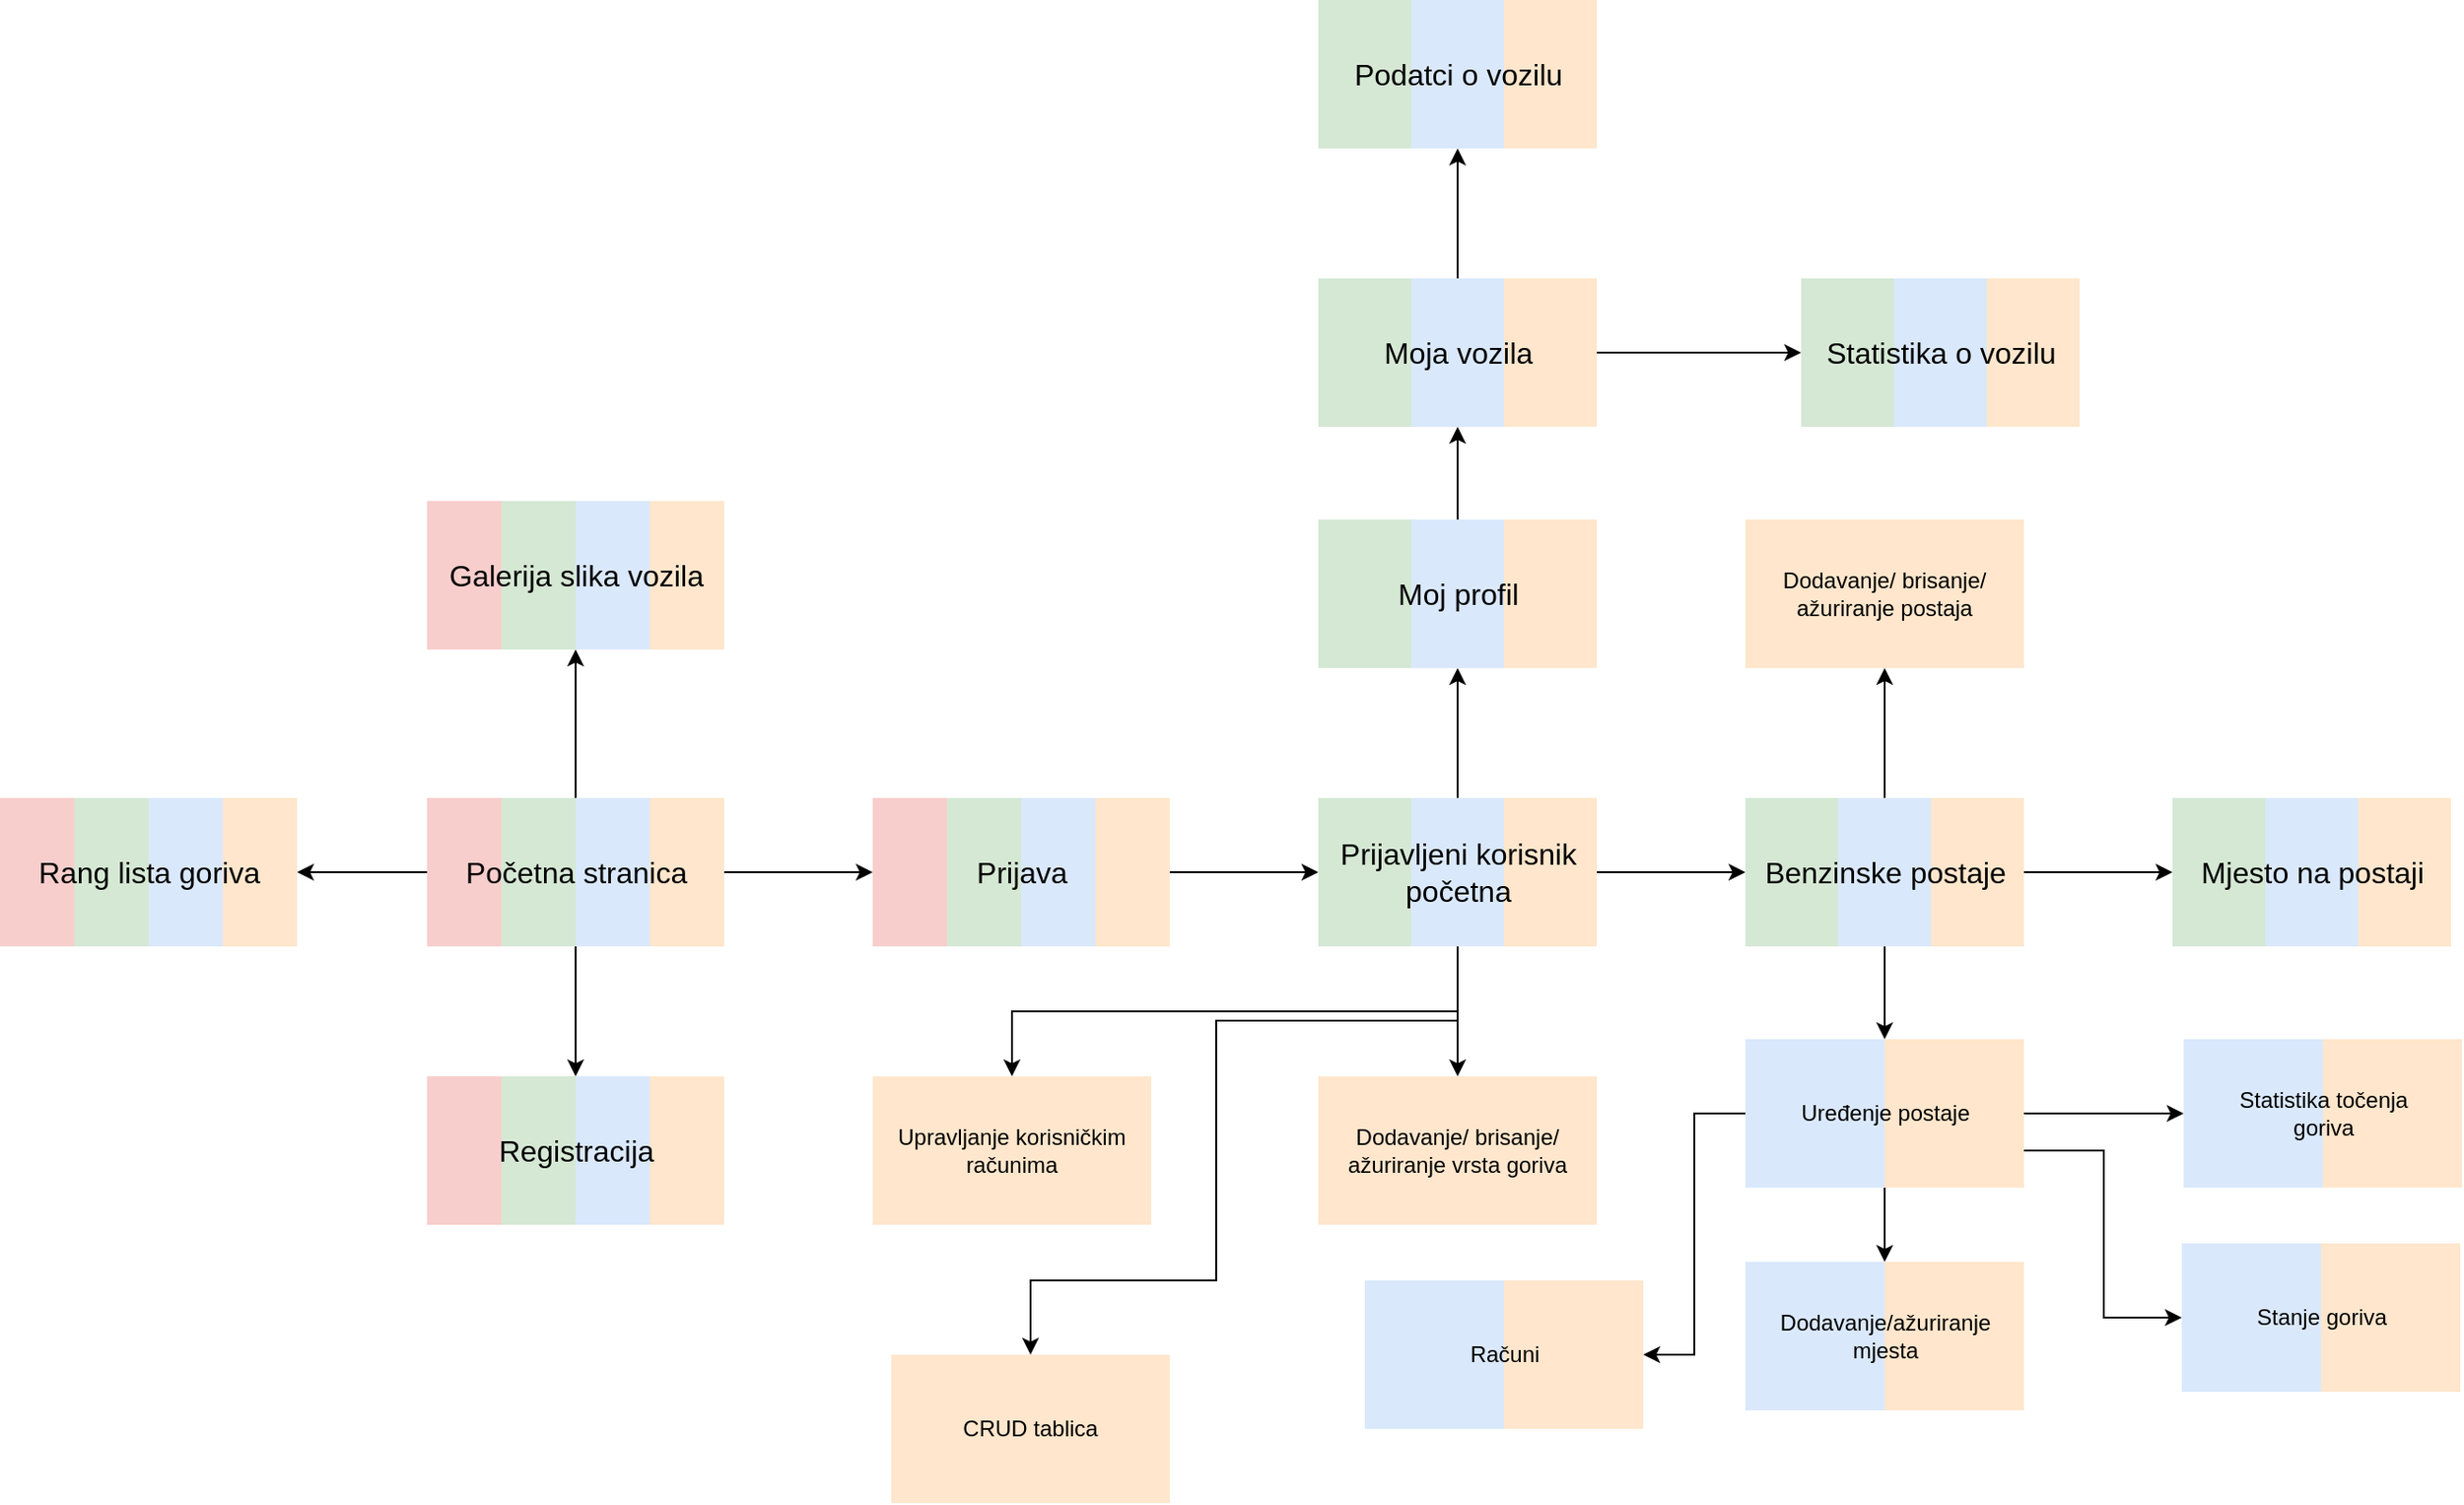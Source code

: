 <mxfile version="17.4.2" type="device"><diagram id="PkDbIp5blFTOIFrOfP-u" name="Page-1"><mxGraphModel dx="934" dy="1720" grid="1" gridSize="10" guides="1" tooltips="1" connect="1" arrows="1" fold="1" page="1" pageScale="1" pageWidth="850" pageHeight="1100" math="0" shadow="0"><root><mxCell id="0"/><mxCell id="1" parent="0"/><mxCell id="WoHFoV0sd90rXMUui4d6-1" style="edgeStyle=orthogonalEdgeStyle;rounded=0;orthogonalLoop=1;jettySize=auto;html=1;exitX=0;exitY=0.5;exitDx=0;exitDy=0;fontSize=16;" parent="1" source="WoHFoV0sd90rXMUui4d6-2" target="WoHFoV0sd90rXMUui4d6-24" edge="1"><mxGeometry relative="1" as="geometry"/></mxCell><mxCell id="WoHFoV0sd90rXMUui4d6-2" value="" style="rounded=0;whiteSpace=wrap;html=1;gradientDirection=east;strokeColor=none;fillColor=#f8cecc;" parent="1" vertex="1"><mxGeometry x="290" y="200" width="40" height="80" as="geometry"/></mxCell><mxCell id="WoHFoV0sd90rXMUui4d6-3" style="edgeStyle=orthogonalEdgeStyle;rounded=0;orthogonalLoop=1;jettySize=auto;html=1;exitX=1;exitY=0;exitDx=0;exitDy=0;entryX=1;entryY=1;entryDx=0;entryDy=0;fontSize=16;" parent="1" source="WoHFoV0sd90rXMUui4d6-4" target="WoHFoV0sd90rXMUui4d6-27" edge="1"><mxGeometry relative="1" as="geometry"/></mxCell><mxCell id="WoHFoV0sd90rXMUui4d6-4" value="" style="rounded=0;whiteSpace=wrap;html=1;gradientDirection=east;strokeColor=none;fillColor=#d5e8d4;" parent="1" vertex="1"><mxGeometry x="330" y="200" width="40" height="80" as="geometry"/></mxCell><mxCell id="WoHFoV0sd90rXMUui4d6-5" style="edgeStyle=orthogonalEdgeStyle;rounded=0;orthogonalLoop=1;jettySize=auto;html=1;exitX=0;exitY=1;exitDx=0;exitDy=0;entryX=0;entryY=0;entryDx=0;entryDy=0;fontSize=16;" parent="1" source="WoHFoV0sd90rXMUui4d6-6" target="WoHFoV0sd90rXMUui4d6-18" edge="1"><mxGeometry relative="1" as="geometry"/></mxCell><mxCell id="WoHFoV0sd90rXMUui4d6-6" value="" style="rounded=0;whiteSpace=wrap;html=1;gradientDirection=east;strokeColor=none;fillColor=#dae8fc;" parent="1" vertex="1"><mxGeometry x="370" y="200" width="40" height="80" as="geometry"/></mxCell><mxCell id="WoHFoV0sd90rXMUui4d6-7" style="edgeStyle=orthogonalEdgeStyle;rounded=0;orthogonalLoop=1;jettySize=auto;html=1;exitX=1;exitY=0.5;exitDx=0;exitDy=0;entryX=0;entryY=0.5;entryDx=0;entryDy=0;fontSize=16;" parent="1" source="WoHFoV0sd90rXMUui4d6-8" target="WoHFoV0sd90rXMUui4d6-10" edge="1"><mxGeometry relative="1" as="geometry"/></mxCell><mxCell id="WoHFoV0sd90rXMUui4d6-8" value="" style="rounded=0;whiteSpace=wrap;html=1;gradientDirection=east;strokeColor=none;fillColor=#ffe6cc;" parent="1" vertex="1"><mxGeometry x="410" y="200" width="40" height="80" as="geometry"/></mxCell><mxCell id="WoHFoV0sd90rXMUui4d6-9" value="&lt;font style=&quot;font-size: 16px&quot;&gt;Početna stranica&lt;/font&gt;" style="text;html=1;align=center;verticalAlign=middle;resizable=0;points=[];autosize=1;strokeColor=none;fillColor=none;" parent="1" vertex="1"><mxGeometry x="305" y="230" width="130" height="20" as="geometry"/></mxCell><mxCell id="WoHFoV0sd90rXMUui4d6-10" value="" style="rounded=0;whiteSpace=wrap;html=1;gradientDirection=east;strokeColor=none;fillColor=#f8cecc;" parent="1" vertex="1"><mxGeometry x="530" y="200" width="40" height="80" as="geometry"/></mxCell><mxCell id="WoHFoV0sd90rXMUui4d6-11" value="" style="rounded=0;whiteSpace=wrap;html=1;gradientDirection=east;strokeColor=none;fillColor=#d5e8d4;" parent="1" vertex="1"><mxGeometry x="570" y="200" width="40" height="80" as="geometry"/></mxCell><mxCell id="WoHFoV0sd90rXMUui4d6-12" value="" style="rounded=0;whiteSpace=wrap;html=1;gradientDirection=east;strokeColor=none;fillColor=#dae8fc;" parent="1" vertex="1"><mxGeometry x="610" y="200" width="40" height="80" as="geometry"/></mxCell><mxCell id="WoHFoV0sd90rXMUui4d6-13" style="edgeStyle=orthogonalEdgeStyle;rounded=0;orthogonalLoop=1;jettySize=auto;html=1;exitX=1;exitY=0.5;exitDx=0;exitDy=0;fontSize=16;" parent="1" source="WoHFoV0sd90rXMUui4d6-14" target="WoHFoV0sd90rXMUui4d6-31" edge="1"><mxGeometry relative="1" as="geometry"/></mxCell><mxCell id="WoHFoV0sd90rXMUui4d6-14" value="" style="rounded=0;whiteSpace=wrap;html=1;gradientDirection=east;strokeColor=none;fillColor=#ffe6cc;" parent="1" vertex="1"><mxGeometry x="650" y="200" width="40" height="80" as="geometry"/></mxCell><mxCell id="WoHFoV0sd90rXMUui4d6-15" value="&lt;font style=&quot;font-size: 16px&quot;&gt;Prijava&lt;br&gt;&lt;/font&gt;" style="text;html=1;align=center;verticalAlign=middle;resizable=0;points=[];autosize=1;strokeColor=none;fillColor=none;" parent="1" vertex="1"><mxGeometry x="580" y="230" width="60" height="20" as="geometry"/></mxCell><mxCell id="WoHFoV0sd90rXMUui4d6-16" value="" style="rounded=0;whiteSpace=wrap;html=1;gradientDirection=east;strokeColor=none;fillColor=#f8cecc;" parent="1" vertex="1"><mxGeometry x="290" y="350" width="40" height="80" as="geometry"/></mxCell><mxCell id="WoHFoV0sd90rXMUui4d6-17" value="" style="rounded=0;whiteSpace=wrap;html=1;gradientDirection=east;strokeColor=none;fillColor=#d5e8d4;" parent="1" vertex="1"><mxGeometry x="330" y="350" width="40" height="80" as="geometry"/></mxCell><mxCell id="WoHFoV0sd90rXMUui4d6-18" value="" style="rounded=0;whiteSpace=wrap;html=1;gradientDirection=east;strokeColor=none;fillColor=#dae8fc;" parent="1" vertex="1"><mxGeometry x="370" y="350" width="40" height="80" as="geometry"/></mxCell><mxCell id="WoHFoV0sd90rXMUui4d6-19" value="" style="rounded=0;whiteSpace=wrap;html=1;gradientDirection=east;strokeColor=none;fillColor=#ffe6cc;" parent="1" vertex="1"><mxGeometry x="410" y="350" width="40" height="80" as="geometry"/></mxCell><mxCell id="WoHFoV0sd90rXMUui4d6-20" value="&lt;font style=&quot;font-size: 16px&quot;&gt;Registracija&lt;br&gt;&lt;/font&gt;" style="text;html=1;align=center;verticalAlign=middle;resizable=0;points=[];autosize=1;strokeColor=none;fillColor=none;" parent="1" vertex="1"><mxGeometry x="320" y="380" width="100" height="20" as="geometry"/></mxCell><mxCell id="WoHFoV0sd90rXMUui4d6-21" value="" style="rounded=0;whiteSpace=wrap;html=1;gradientDirection=east;strokeColor=none;fillColor=#f8cecc;" parent="1" vertex="1"><mxGeometry x="60" y="200" width="40" height="80" as="geometry"/></mxCell><mxCell id="WoHFoV0sd90rXMUui4d6-22" value="" style="rounded=0;whiteSpace=wrap;html=1;gradientDirection=east;strokeColor=none;fillColor=#d5e8d4;" parent="1" vertex="1"><mxGeometry x="100" y="200" width="40" height="80" as="geometry"/></mxCell><mxCell id="WoHFoV0sd90rXMUui4d6-23" value="" style="rounded=0;whiteSpace=wrap;html=1;gradientDirection=east;strokeColor=none;fillColor=#dae8fc;" parent="1" vertex="1"><mxGeometry x="140" y="200" width="40" height="80" as="geometry"/></mxCell><mxCell id="WoHFoV0sd90rXMUui4d6-24" value="" style="rounded=0;whiteSpace=wrap;html=1;gradientDirection=east;strokeColor=none;fillColor=#ffe6cc;" parent="1" vertex="1"><mxGeometry x="180" y="200" width="40" height="80" as="geometry"/></mxCell><mxCell id="WoHFoV0sd90rXMUui4d6-25" value="&lt;font style=&quot;font-size: 16px&quot;&gt;Rang lista goriva&lt;/font&gt;" style="text;html=1;align=center;verticalAlign=middle;resizable=0;points=[];autosize=1;strokeColor=none;fillColor=none;" parent="1" vertex="1"><mxGeometry x="75" y="230" width="130" height="20" as="geometry"/></mxCell><mxCell id="WoHFoV0sd90rXMUui4d6-26" value="" style="rounded=0;whiteSpace=wrap;html=1;gradientDirection=east;strokeColor=none;fillColor=#f8cecc;" parent="1" vertex="1"><mxGeometry x="290" y="40" width="40" height="80" as="geometry"/></mxCell><mxCell id="WoHFoV0sd90rXMUui4d6-27" value="" style="rounded=0;whiteSpace=wrap;html=1;gradientDirection=east;strokeColor=none;fillColor=#d5e8d4;" parent="1" vertex="1"><mxGeometry x="330" y="40" width="40" height="80" as="geometry"/></mxCell><mxCell id="WoHFoV0sd90rXMUui4d6-28" value="" style="rounded=0;whiteSpace=wrap;html=1;gradientDirection=east;strokeColor=none;fillColor=#dae8fc;" parent="1" vertex="1"><mxGeometry x="370" y="40" width="40" height="80" as="geometry"/></mxCell><mxCell id="WoHFoV0sd90rXMUui4d6-29" value="" style="rounded=0;whiteSpace=wrap;html=1;gradientDirection=east;strokeColor=none;fillColor=#ffe6cc;" parent="1" vertex="1"><mxGeometry x="410" y="40" width="40" height="80" as="geometry"/></mxCell><mxCell id="WoHFoV0sd90rXMUui4d6-30" value="&lt;font style=&quot;font-size: 16px&quot;&gt;Galerija slika vozila&lt;/font&gt;" style="text;html=1;align=center;verticalAlign=middle;resizable=0;points=[];autosize=1;strokeColor=none;fillColor=none;" parent="1" vertex="1"><mxGeometry x="295" y="70" width="150" height="20" as="geometry"/></mxCell><mxCell id="WoHFoV0sd90rXMUui4d6-31" value="" style="rounded=0;whiteSpace=wrap;html=1;gradientDirection=east;strokeColor=none;fillColor=#d5e8d4;" parent="1" vertex="1"><mxGeometry x="770" y="200" width="50" height="80" as="geometry"/></mxCell><mxCell id="WoHFoV0sd90rXMUui4d6-32" style="edgeStyle=orthogonalEdgeStyle;rounded=0;orthogonalLoop=1;jettySize=auto;html=1;exitX=0.5;exitY=0;exitDx=0;exitDy=0;entryX=0.5;entryY=1;entryDx=0;entryDy=0;fontSize=16;" parent="1" source="WoHFoV0sd90rXMUui4d6-33" target="WoHFoV0sd90rXMUui4d6-39" edge="1"><mxGeometry relative="1" as="geometry"/></mxCell><mxCell id="WoHFoV0sd90rXMUui4d6-88" style="edgeStyle=orthogonalEdgeStyle;rounded=0;orthogonalLoop=1;jettySize=auto;html=1;exitX=0.5;exitY=1;exitDx=0;exitDy=0;entryX=0.5;entryY=0;entryDx=0;entryDy=0;" parent="1" source="WoHFoV0sd90rXMUui4d6-33" target="WoHFoV0sd90rXMUui4d6-87" edge="1"><mxGeometry relative="1" as="geometry"/></mxCell><mxCell id="tVQljvUZ8DQGoELtM32T-2" style="edgeStyle=orthogonalEdgeStyle;rounded=0;orthogonalLoop=1;jettySize=auto;html=1;exitX=0.5;exitY=1;exitDx=0;exitDy=0;entryX=0.5;entryY=0;entryDx=0;entryDy=0;" edge="1" parent="1" source="WoHFoV0sd90rXMUui4d6-33" target="tVQljvUZ8DQGoELtM32T-1"><mxGeometry relative="1" as="geometry"/></mxCell><mxCell id="tVQljvUZ8DQGoELtM32T-4" style="edgeStyle=orthogonalEdgeStyle;rounded=0;orthogonalLoop=1;jettySize=auto;html=1;exitX=0.5;exitY=1;exitDx=0;exitDy=0;entryX=0.5;entryY=0;entryDx=0;entryDy=0;" edge="1" parent="1" source="WoHFoV0sd90rXMUui4d6-33" target="tVQljvUZ8DQGoELtM32T-3"><mxGeometry relative="1" as="geometry"><Array as="points"><mxPoint x="845" y="320"/><mxPoint x="715" y="320"/><mxPoint x="715" y="460"/><mxPoint x="615" y="460"/></Array></mxGeometry></mxCell><mxCell id="WoHFoV0sd90rXMUui4d6-33" value="" style="rounded=0;whiteSpace=wrap;html=1;gradientDirection=east;strokeColor=none;fillColor=#dae8fc;" parent="1" vertex="1"><mxGeometry x="820" y="200" width="50" height="80" as="geometry"/></mxCell><mxCell id="WoHFoV0sd90rXMUui4d6-34" style="edgeStyle=orthogonalEdgeStyle;rounded=0;orthogonalLoop=1;jettySize=auto;html=1;exitX=1;exitY=0.5;exitDx=0;exitDy=0;fontSize=16;entryX=0;entryY=0.5;entryDx=0;entryDy=0;" parent="1" source="WoHFoV0sd90rXMUui4d6-35" target="WoHFoV0sd90rXMUui4d6-52" edge="1"><mxGeometry relative="1" as="geometry"><mxPoint x="970" y="220" as="targetPoint"/></mxGeometry></mxCell><mxCell id="WoHFoV0sd90rXMUui4d6-35" value="" style="rounded=0;whiteSpace=wrap;html=1;gradientDirection=east;strokeColor=none;fillColor=#ffe6cc;" parent="1" vertex="1"><mxGeometry x="870" y="200" width="50" height="80" as="geometry"/></mxCell><mxCell id="WoHFoV0sd90rXMUui4d6-36" value="&lt;font style=&quot;font-size: 16px&quot;&gt;Prijavljeni korisnik&lt;br&gt;početna&lt;br&gt;&lt;/font&gt;" style="text;html=1;align=center;verticalAlign=middle;resizable=0;points=[];autosize=1;strokeColor=none;fillColor=none;" parent="1" vertex="1"><mxGeometry x="775" y="220" width="140" height="40" as="geometry"/></mxCell><mxCell id="WoHFoV0sd90rXMUui4d6-37" value="" style="rounded=0;whiteSpace=wrap;html=1;gradientDirection=east;strokeColor=none;fillColor=#d5e8d4;" parent="1" vertex="1"><mxGeometry x="770" y="50" width="50" height="80" as="geometry"/></mxCell><mxCell id="WoHFoV0sd90rXMUui4d6-38" style="edgeStyle=orthogonalEdgeStyle;rounded=0;orthogonalLoop=1;jettySize=auto;html=1;exitX=0.5;exitY=0;exitDx=0;exitDy=0;fontSize=16;" parent="1" source="WoHFoV0sd90rXMUui4d6-39" target="WoHFoV0sd90rXMUui4d6-44" edge="1"><mxGeometry relative="1" as="geometry"/></mxCell><mxCell id="WoHFoV0sd90rXMUui4d6-39" value="" style="rounded=0;whiteSpace=wrap;html=1;gradientDirection=east;strokeColor=none;fillColor=#dae8fc;" parent="1" vertex="1"><mxGeometry x="820" y="50" width="50" height="80" as="geometry"/></mxCell><mxCell id="WoHFoV0sd90rXMUui4d6-40" value="" style="rounded=0;whiteSpace=wrap;html=1;gradientDirection=east;strokeColor=none;fillColor=#ffe6cc;" parent="1" vertex="1"><mxGeometry x="870" y="50" width="50" height="80" as="geometry"/></mxCell><mxCell id="WoHFoV0sd90rXMUui4d6-41" value="&lt;font style=&quot;font-size: 16px&quot;&gt;Moj profil&lt;br&gt;&lt;/font&gt;" style="text;html=1;align=center;verticalAlign=middle;resizable=0;points=[];autosize=1;strokeColor=none;fillColor=none;" parent="1" vertex="1"><mxGeometry x="805" y="80" width="80" height="20" as="geometry"/></mxCell><mxCell id="WoHFoV0sd90rXMUui4d6-42" value="" style="rounded=0;whiteSpace=wrap;html=1;gradientDirection=east;strokeColor=none;fillColor=#d5e8d4;" parent="1" vertex="1"><mxGeometry x="770" y="-80" width="50" height="80" as="geometry"/></mxCell><mxCell id="WoHFoV0sd90rXMUui4d6-43" style="edgeStyle=orthogonalEdgeStyle;rounded=0;orthogonalLoop=1;jettySize=auto;html=1;exitX=0.5;exitY=0;exitDx=0;exitDy=0;entryX=0.5;entryY=1;entryDx=0;entryDy=0;fontSize=16;" parent="1" source="WoHFoV0sd90rXMUui4d6-44" target="WoHFoV0sd90rXMUui4d6-49" edge="1"><mxGeometry relative="1" as="geometry"/></mxCell><mxCell id="WoHFoV0sd90rXMUui4d6-44" value="" style="rounded=0;whiteSpace=wrap;html=1;gradientDirection=east;strokeColor=none;fillColor=#dae8fc;" parent="1" vertex="1"><mxGeometry x="820" y="-80" width="50" height="80" as="geometry"/></mxCell><mxCell id="WoHFoV0sd90rXMUui4d6-45" style="edgeStyle=orthogonalEdgeStyle;rounded=0;orthogonalLoop=1;jettySize=auto;html=1;exitX=1;exitY=0.5;exitDx=0;exitDy=0;fontSize=16;" parent="1" source="WoHFoV0sd90rXMUui4d6-46" target="WoHFoV0sd90rXMUui4d6-62" edge="1"><mxGeometry relative="1" as="geometry"/></mxCell><mxCell id="WoHFoV0sd90rXMUui4d6-46" value="" style="rounded=0;whiteSpace=wrap;html=1;gradientDirection=east;strokeColor=none;fillColor=#ffe6cc;" parent="1" vertex="1"><mxGeometry x="870" y="-80" width="50" height="80" as="geometry"/></mxCell><mxCell id="WoHFoV0sd90rXMUui4d6-47" value="&lt;font style=&quot;font-size: 16px&quot;&gt;Moja vozila&lt;br&gt;&lt;/font&gt;" style="text;html=1;align=center;verticalAlign=middle;resizable=0;points=[];autosize=1;strokeColor=none;fillColor=none;" parent="1" vertex="1"><mxGeometry x="795" y="-50" width="100" height="20" as="geometry"/></mxCell><mxCell id="WoHFoV0sd90rXMUui4d6-48" value="" style="rounded=0;whiteSpace=wrap;html=1;gradientDirection=east;strokeColor=none;fillColor=#d5e8d4;" parent="1" vertex="1"><mxGeometry x="770" y="-230" width="50" height="80" as="geometry"/></mxCell><mxCell id="WoHFoV0sd90rXMUui4d6-49" value="" style="rounded=0;whiteSpace=wrap;html=1;gradientDirection=east;strokeColor=none;fillColor=#dae8fc;" parent="1" vertex="1"><mxGeometry x="820" y="-230" width="50" height="80" as="geometry"/></mxCell><mxCell id="WoHFoV0sd90rXMUui4d6-50" value="" style="rounded=0;whiteSpace=wrap;html=1;gradientDirection=east;strokeColor=none;fillColor=#ffe6cc;" parent="1" vertex="1"><mxGeometry x="870" y="-230" width="50" height="80" as="geometry"/></mxCell><mxCell id="WoHFoV0sd90rXMUui4d6-51" value="&lt;font style=&quot;font-size: 16px&quot;&gt;Podatci o vozilu&lt;br&gt;&lt;/font&gt;" style="text;html=1;align=center;verticalAlign=middle;resizable=0;points=[];autosize=1;strokeColor=none;fillColor=none;" parent="1" vertex="1"><mxGeometry x="780" y="-200" width="130" height="20" as="geometry"/></mxCell><mxCell id="WoHFoV0sd90rXMUui4d6-52" value="" style="rounded=0;whiteSpace=wrap;html=1;gradientDirection=east;strokeColor=none;fillColor=#d5e8d4;" parent="1" vertex="1"><mxGeometry x="1000" y="200" width="50" height="80" as="geometry"/></mxCell><mxCell id="WoHFoV0sd90rXMUui4d6-53" style="edgeStyle=orthogonalEdgeStyle;rounded=0;orthogonalLoop=1;jettySize=auto;html=1;exitX=0.5;exitY=1;exitDx=0;exitDy=0;entryX=0;entryY=0;entryDx=0;entryDy=0;fontSize=16;" parent="1" source="WoHFoV0sd90rXMUui4d6-54" target="WoHFoV0sd90rXMUui4d6-68" edge="1"><mxGeometry relative="1" as="geometry"/></mxCell><mxCell id="WoHFoV0sd90rXMUui4d6-86" style="edgeStyle=orthogonalEdgeStyle;rounded=0;orthogonalLoop=1;jettySize=auto;html=1;exitX=0.5;exitY=0;exitDx=0;exitDy=0;entryX=0.5;entryY=1;entryDx=0;entryDy=0;" parent="1" source="WoHFoV0sd90rXMUui4d6-54" target="WoHFoV0sd90rXMUui4d6-85" edge="1"><mxGeometry relative="1" as="geometry"/></mxCell><mxCell id="WoHFoV0sd90rXMUui4d6-54" value="" style="rounded=0;whiteSpace=wrap;html=1;gradientDirection=east;strokeColor=none;fillColor=#dae8fc;" parent="1" vertex="1"><mxGeometry x="1050" y="200" width="50" height="80" as="geometry"/></mxCell><mxCell id="WoHFoV0sd90rXMUui4d6-55" style="edgeStyle=orthogonalEdgeStyle;rounded=0;orthogonalLoop=1;jettySize=auto;html=1;exitX=1;exitY=0.5;exitDx=0;exitDy=0;fontSize=16;entryX=0;entryY=0.5;entryDx=0;entryDy=0;" parent="1" source="WoHFoV0sd90rXMUui4d6-56" target="WoHFoV0sd90rXMUui4d6-58" edge="1"><mxGeometry relative="1" as="geometry"><mxPoint x="1211.157" y="239.916" as="targetPoint"/></mxGeometry></mxCell><mxCell id="WoHFoV0sd90rXMUui4d6-56" value="" style="rounded=0;whiteSpace=wrap;html=1;gradientDirection=east;strokeColor=none;fillColor=#ffe6cc;" parent="1" vertex="1"><mxGeometry x="1100" y="200" width="50" height="80" as="geometry"/></mxCell><mxCell id="WoHFoV0sd90rXMUui4d6-57" value="&lt;font style=&quot;font-size: 16px&quot;&gt;Benzinske postaje&lt;br&gt;&lt;/font&gt;" style="text;html=1;align=center;verticalAlign=middle;resizable=0;points=[];autosize=1;strokeColor=none;fillColor=none;" parent="1" vertex="1"><mxGeometry x="1000" y="230" width="150" height="20" as="geometry"/></mxCell><mxCell id="WoHFoV0sd90rXMUui4d6-58" value="" style="rounded=0;whiteSpace=wrap;html=1;gradientDirection=east;strokeColor=none;fillColor=#d5e8d4;" parent="1" vertex="1"><mxGeometry x="1230" y="200" width="50" height="80" as="geometry"/></mxCell><mxCell id="WoHFoV0sd90rXMUui4d6-59" value="" style="rounded=0;whiteSpace=wrap;html=1;gradientDirection=east;strokeColor=none;fillColor=#dae8fc;" parent="1" vertex="1"><mxGeometry x="1280" y="200" width="50" height="80" as="geometry"/></mxCell><mxCell id="WoHFoV0sd90rXMUui4d6-60" value="" style="rounded=0;whiteSpace=wrap;html=1;gradientDirection=east;strokeColor=none;fillColor=#ffe6cc;" parent="1" vertex="1"><mxGeometry x="1330" y="200" width="50" height="80" as="geometry"/></mxCell><mxCell id="WoHFoV0sd90rXMUui4d6-61" value="&lt;font style=&quot;font-size: 16px&quot;&gt;Mjesto na postaji&lt;br&gt;&lt;/font&gt;" style="text;html=1;align=center;verticalAlign=middle;resizable=0;points=[];autosize=1;strokeColor=none;fillColor=none;" parent="1" vertex="1"><mxGeometry x="1235" y="230" width="140" height="20" as="geometry"/></mxCell><mxCell id="WoHFoV0sd90rXMUui4d6-62" value="" style="rounded=0;whiteSpace=wrap;html=1;gradientDirection=east;strokeColor=none;fillColor=#d5e8d4;" parent="1" vertex="1"><mxGeometry x="1030" y="-80" width="50" height="80" as="geometry"/></mxCell><mxCell id="WoHFoV0sd90rXMUui4d6-63" value="" style="rounded=0;whiteSpace=wrap;html=1;gradientDirection=east;strokeColor=none;fillColor=#dae8fc;" parent="1" vertex="1"><mxGeometry x="1080" y="-80" width="50" height="80" as="geometry"/></mxCell><mxCell id="WoHFoV0sd90rXMUui4d6-64" value="" style="rounded=0;whiteSpace=wrap;html=1;gradientDirection=east;strokeColor=none;fillColor=#ffe6cc;" parent="1" vertex="1"><mxGeometry x="1130" y="-80" width="50" height="80" as="geometry"/></mxCell><mxCell id="WoHFoV0sd90rXMUui4d6-65" value="&lt;font style=&quot;font-size: 16px&quot;&gt;Statistika o vozilu&lt;br&gt;&lt;/font&gt;" style="text;html=1;align=center;verticalAlign=middle;resizable=0;points=[];autosize=1;strokeColor=none;fillColor=none;" parent="1" vertex="1"><mxGeometry x="1035" y="-50" width="140" height="20" as="geometry"/></mxCell><mxCell id="WoHFoV0sd90rXMUui4d6-66" style="edgeStyle=orthogonalEdgeStyle;rounded=0;orthogonalLoop=1;jettySize=auto;html=1;exitX=1;exitY=1;exitDx=0;exitDy=0;entryX=0;entryY=0;entryDx=0;entryDy=0;fontSize=16;" parent="1" source="WoHFoV0sd90rXMUui4d6-67" target="WoHFoV0sd90rXMUui4d6-71" edge="1"><mxGeometry relative="1" as="geometry"/></mxCell><mxCell id="WoHFoV0sd90rXMUui4d6-80" style="edgeStyle=orthogonalEdgeStyle;rounded=0;orthogonalLoop=1;jettySize=auto;html=1;exitX=0;exitY=0.5;exitDx=0;exitDy=0;entryX=1;entryY=0.5;entryDx=0;entryDy=0;" parent="1" source="WoHFoV0sd90rXMUui4d6-67" target="WoHFoV0sd90rXMUui4d6-78" edge="1"><mxGeometry relative="1" as="geometry"/></mxCell><mxCell id="WoHFoV0sd90rXMUui4d6-67" value="" style="rounded=0;whiteSpace=wrap;html=1;gradientDirection=east;strokeColor=none;fillColor=#dae8fc;" parent="1" vertex="1"><mxGeometry x="1000" y="330" width="75" height="80" as="geometry"/></mxCell><mxCell id="WoHFoV0sd90rXMUui4d6-76" style="edgeStyle=orthogonalEdgeStyle;rounded=0;orthogonalLoop=1;jettySize=auto;html=1;exitX=1;exitY=0.75;exitDx=0;exitDy=0;entryX=0;entryY=0.5;entryDx=0;entryDy=0;" parent="1" source="WoHFoV0sd90rXMUui4d6-68" target="WoHFoV0sd90rXMUui4d6-73" edge="1"><mxGeometry relative="1" as="geometry"><Array as="points"><mxPoint x="1193" y="390"/><mxPoint x="1193" y="480"/></Array></mxGeometry></mxCell><mxCell id="WoHFoV0sd90rXMUui4d6-84" style="edgeStyle=orthogonalEdgeStyle;rounded=0;orthogonalLoop=1;jettySize=auto;html=1;exitX=1;exitY=0.5;exitDx=0;exitDy=0;entryX=0;entryY=0.5;entryDx=0;entryDy=0;" parent="1" source="WoHFoV0sd90rXMUui4d6-68" target="WoHFoV0sd90rXMUui4d6-81" edge="1"><mxGeometry relative="1" as="geometry"/></mxCell><mxCell id="WoHFoV0sd90rXMUui4d6-68" value="" style="rounded=0;whiteSpace=wrap;html=1;gradientDirection=east;strokeColor=none;fillColor=#ffe6cc;" parent="1" vertex="1"><mxGeometry x="1075" y="330" width="75" height="80" as="geometry"/></mxCell><mxCell id="WoHFoV0sd90rXMUui4d6-69" value="Uređenje postaje" style="text;html=1;align=center;verticalAlign=middle;resizable=0;points=[];autosize=1;strokeColor=none;fillColor=none;" parent="1" vertex="1"><mxGeometry x="1020" y="360" width="110" height="20" as="geometry"/></mxCell><mxCell id="WoHFoV0sd90rXMUui4d6-70" value="" style="rounded=0;whiteSpace=wrap;html=1;gradientDirection=east;strokeColor=none;fillColor=#dae8fc;" parent="1" vertex="1"><mxGeometry x="1000" y="450" width="75" height="80" as="geometry"/></mxCell><mxCell id="WoHFoV0sd90rXMUui4d6-71" value="" style="rounded=0;whiteSpace=wrap;html=1;gradientDirection=east;strokeColor=none;fillColor=#ffe6cc;" parent="1" vertex="1"><mxGeometry x="1075" y="450" width="75" height="80" as="geometry"/></mxCell><mxCell id="WoHFoV0sd90rXMUui4d6-72" value="Dodavanje/ažuriranje&lt;br&gt;mjesta" style="text;html=1;align=center;verticalAlign=middle;resizable=0;points=[];autosize=1;strokeColor=none;fillColor=none;" parent="1" vertex="1"><mxGeometry x="1010" y="475" width="130" height="30" as="geometry"/></mxCell><mxCell id="WoHFoV0sd90rXMUui4d6-73" value="" style="rounded=0;whiteSpace=wrap;html=1;gradientDirection=east;strokeColor=none;fillColor=#dae8fc;" parent="1" vertex="1"><mxGeometry x="1235" y="440" width="75" height="80" as="geometry"/></mxCell><mxCell id="WoHFoV0sd90rXMUui4d6-74" value="" style="rounded=0;whiteSpace=wrap;html=1;gradientDirection=east;strokeColor=none;fillColor=#ffe6cc;" parent="1" vertex="1"><mxGeometry x="1310" y="440" width="75" height="80" as="geometry"/></mxCell><mxCell id="WoHFoV0sd90rXMUui4d6-75" value="Stanje goriva" style="text;html=1;align=center;verticalAlign=middle;resizable=0;points=[];autosize=1;strokeColor=none;fillColor=none;" parent="1" vertex="1"><mxGeometry x="1265" y="470" width="90" height="20" as="geometry"/></mxCell><mxCell id="WoHFoV0sd90rXMUui4d6-77" value="" style="rounded=0;whiteSpace=wrap;html=1;gradientDirection=east;strokeColor=none;fillColor=#dae8fc;" parent="1" vertex="1"><mxGeometry x="795" y="460" width="75" height="80" as="geometry"/></mxCell><mxCell id="WoHFoV0sd90rXMUui4d6-78" value="" style="rounded=0;whiteSpace=wrap;html=1;gradientDirection=east;strokeColor=none;fillColor=#ffe6cc;" parent="1" vertex="1"><mxGeometry x="870" y="460" width="75" height="80" as="geometry"/></mxCell><mxCell id="WoHFoV0sd90rXMUui4d6-79" value="Računi" style="text;html=1;align=center;verticalAlign=middle;resizable=0;points=[];autosize=1;strokeColor=none;fillColor=none;" parent="1" vertex="1"><mxGeometry x="845" y="490" width="50" height="20" as="geometry"/></mxCell><mxCell id="WoHFoV0sd90rXMUui4d6-81" value="" style="rounded=0;whiteSpace=wrap;html=1;gradientDirection=east;strokeColor=none;fillColor=#dae8fc;" parent="1" vertex="1"><mxGeometry x="1236" y="330" width="75" height="80" as="geometry"/></mxCell><mxCell id="WoHFoV0sd90rXMUui4d6-82" value="" style="rounded=0;whiteSpace=wrap;html=1;gradientDirection=east;strokeColor=none;fillColor=#ffe6cc;" parent="1" vertex="1"><mxGeometry x="1311" y="330" width="75" height="80" as="geometry"/></mxCell><mxCell id="WoHFoV0sd90rXMUui4d6-83" value="Statistika točenja&lt;br&gt;goriva" style="text;html=1;align=center;verticalAlign=middle;resizable=0;points=[];autosize=1;strokeColor=none;fillColor=none;" parent="1" vertex="1"><mxGeometry x="1256" y="355" width="110" height="30" as="geometry"/></mxCell><mxCell id="WoHFoV0sd90rXMUui4d6-85" value="Dodavanje/ brisanje/ ažuriranje postaja" style="rounded=0;whiteSpace=wrap;html=1;gradientDirection=east;strokeColor=none;fillColor=#ffe6cc;" parent="1" vertex="1"><mxGeometry x="1000" y="50" width="150" height="80" as="geometry"/></mxCell><mxCell id="WoHFoV0sd90rXMUui4d6-87" value="Dodavanje/ brisanje/ ažuriranje vrsta goriva" style="rounded=0;whiteSpace=wrap;html=1;gradientDirection=east;strokeColor=none;fillColor=#ffe6cc;" parent="1" vertex="1"><mxGeometry x="770" y="350" width="150" height="80" as="geometry"/></mxCell><mxCell id="tVQljvUZ8DQGoELtM32T-1" value="Upravljanje korisničkim računima" style="rounded=0;whiteSpace=wrap;html=1;gradientDirection=east;strokeColor=none;fillColor=#ffe6cc;" vertex="1" parent="1"><mxGeometry x="530" y="350" width="150" height="80" as="geometry"/></mxCell><mxCell id="tVQljvUZ8DQGoELtM32T-3" value="CRUD tablica" style="rounded=0;whiteSpace=wrap;html=1;gradientDirection=east;strokeColor=none;fillColor=#ffe6cc;" vertex="1" parent="1"><mxGeometry x="540" y="500" width="150" height="80" as="geometry"/></mxCell></root></mxGraphModel></diagram></mxfile>